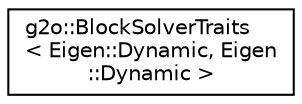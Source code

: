 digraph "Graphical Class Hierarchy"
{
  edge [fontname="Helvetica",fontsize="10",labelfontname="Helvetica",labelfontsize="10"];
  node [fontname="Helvetica",fontsize="10",shape=record];
  rankdir="LR";
  Node0 [label="g2o::BlockSolverTraits\l\< Eigen::Dynamic, Eigen\l::Dynamic \>",height=0.2,width=0.4,color="black", fillcolor="white", style="filled",URL="$structg2o_1_1_block_solver_traits_3_01_eigen_1_1_dynamic_00_01_eigen_1_1_dynamic_01_4.html",tooltip="traits to summarize the properties of the dynamic size optimization problem "];
}
